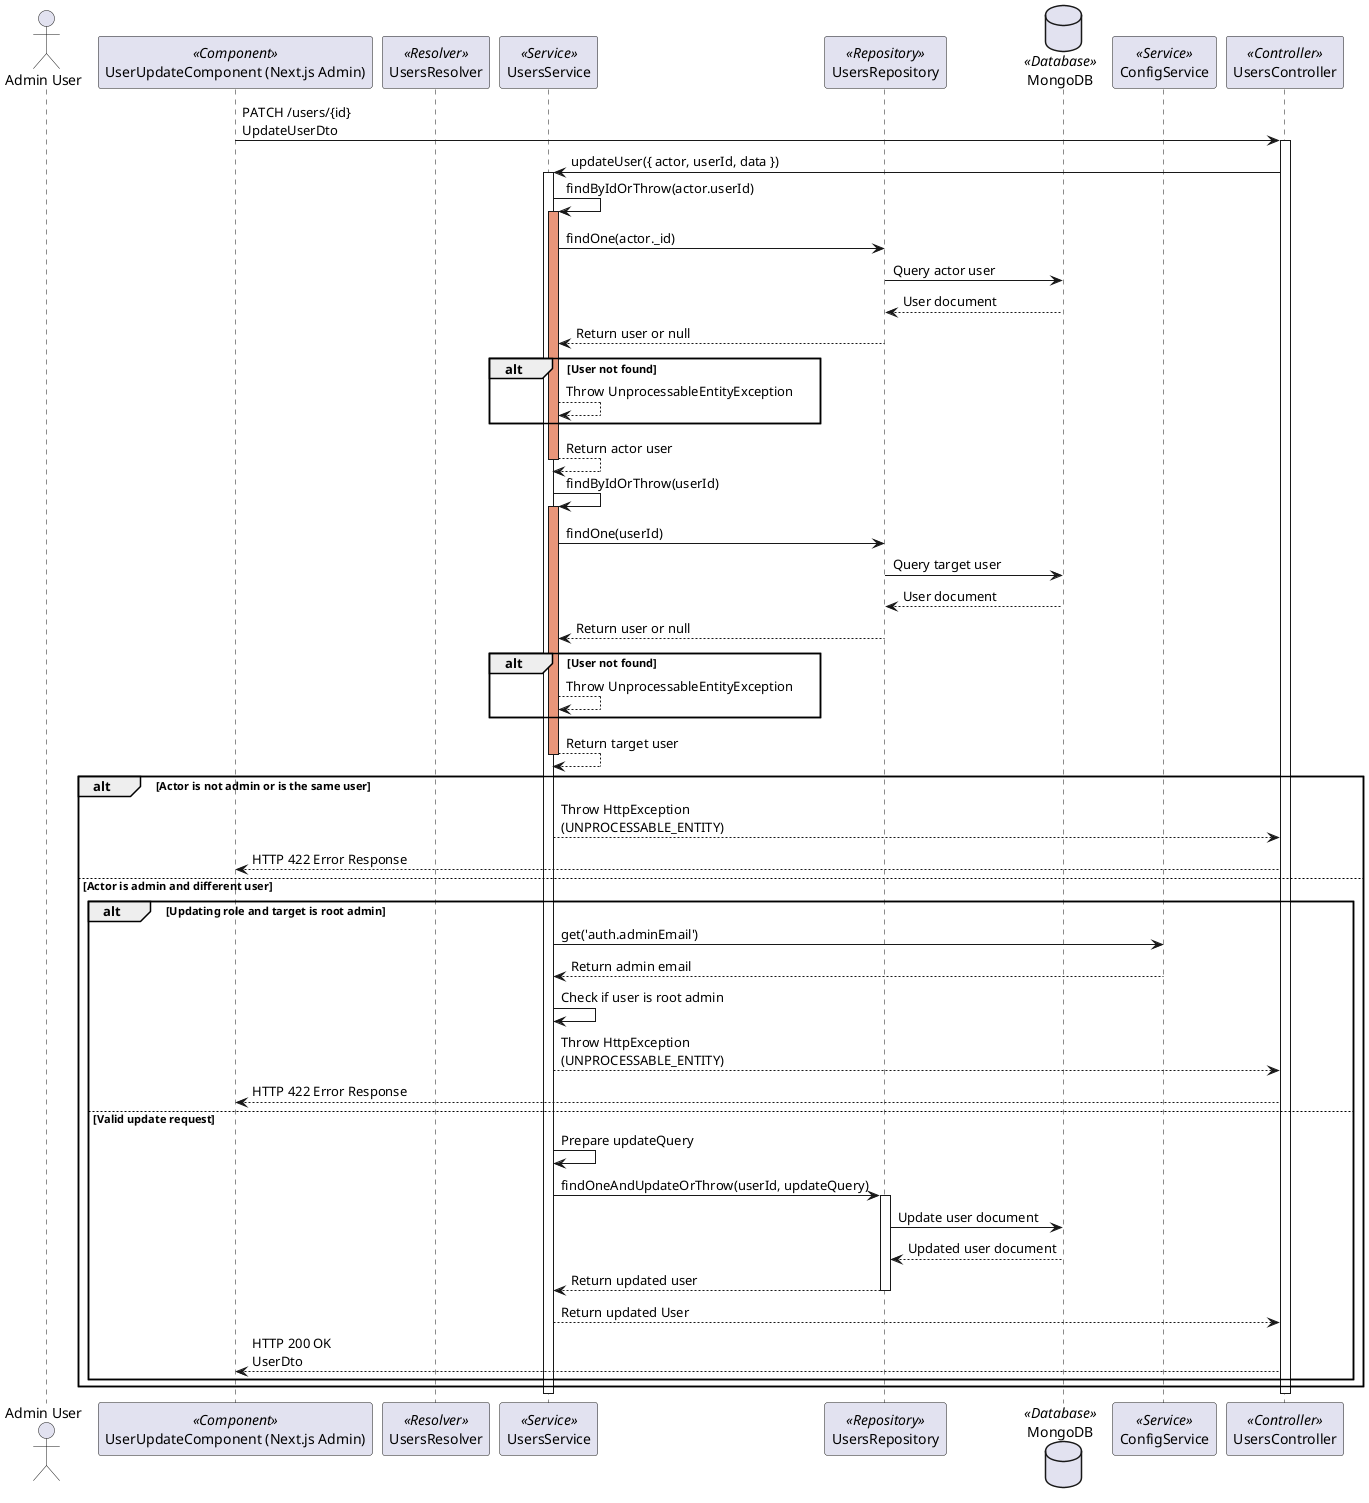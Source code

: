 @startuml User Update Flow

actor "Admin User" as adminUser
participant "UserUpdateComponent (Next.js Admin)" as userUpdateComponent <<Component>>
participant "UsersResolver" as usersResolver <<Resolver>>
participant "UsersService" as usersService <<Service>>
participant "UsersRepository" as usersRepository <<Repository>>
database "MongoDB" as mongoDB <<Database>>
participant "ConfigService" as configService <<Service>>
participant "UsersController" as usersController <<Controller>>



userUpdateComponent -> usersController: PATCH /users/{id}\nUpdateUserDto
activate usersController

usersController -> usersService: updateUser({ actor, userId, data })
activate usersService

usersService -> usersService: findByIdOrThrow(actor.userId)
activate usersService #DarkSalmon
usersService -> usersRepository: findOne(actor._id)
usersRepository -> mongoDB: Query actor user
mongoDB --> usersRepository: User document
usersRepository --> usersService: Return user or null
alt User not found
    usersService --> usersService: Throw UnprocessableEntityException
end
usersService --> usersService: Return actor user
deactivate usersService

usersService -> usersService: findByIdOrThrow(userId)
activate usersService #DarkSalmon
usersService -> usersRepository: findOne(userId)
usersRepository -> mongoDB: Query target user
mongoDB --> usersRepository: User document
usersRepository --> usersService: Return user or null
alt User not found
    usersService --> usersService: Throw UnprocessableEntityException
end
usersService --> usersService: Return target user
deactivate usersService

alt Actor is not admin or is the same user
    usersService --> usersController: Throw HttpException\n(UNPROCESSABLE_ENTITY)
    usersController --> userUpdateComponent: HTTP 422 Error Response
else Actor is admin and different user
    alt Updating role and target is root admin
        usersService -> configService: get('auth.adminEmail')
        configService --> usersService: Return admin email

        usersService -> usersService: Check if user is root admin

        usersService --> usersController: Throw HttpException\n(UNPROCESSABLE_ENTITY)
        usersController --> userUpdateComponent: HTTP 422 Error Response
    else Valid update request
        usersService -> usersService: Prepare updateQuery

        usersService -> usersRepository: findOneAndUpdateOrThrow(userId, updateQuery)
        activate usersRepository
        usersRepository -> mongoDB: Update user document
        mongoDB --> usersRepository: Updated user document
        usersRepository --> usersService: Return updated user
        deactivate usersRepository

        usersService --> usersController: Return updated User
        usersController --> userUpdateComponent: HTTP 200 OK\nUserDto
    end
end

deactivate usersService
deactivate usersController

@enduml
